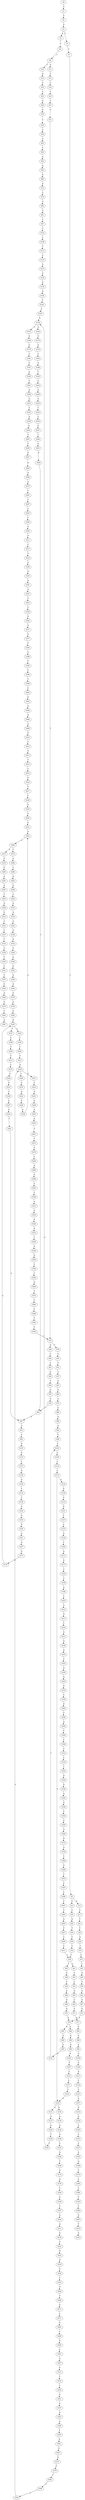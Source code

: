 strict digraph  {
	S0 -> S1 [ label = C ];
	S1 -> S2 [ label = C ];
	S2 -> S3 [ label = C ];
	S3 -> S4 [ label = A ];
	S3 -> S5 [ label = T ];
	S4 -> S6 [ label = T ];
	S5 -> S7 [ label = T ];
	S6 -> S8 [ label = C ];
	S7 -> S9 [ label = C ];
	S8 -> S10 [ label = T ];
	S8 -> S11 [ label = G ];
	S9 -> S12 [ label = C ];
	S9 -> S13 [ label = G ];
	S10 -> S14 [ label = G ];
	S11 -> S15 [ label = T ];
	S12 -> S16 [ label = T ];
	S13 -> S17 [ label = A ];
	S14 -> S18 [ label = C ];
	S15 -> S19 [ label = C ];
	S16 -> S20 [ label = G ];
	S17 -> S21 [ label = T ];
	S18 -> S22 [ label = C ];
	S19 -> S23 [ label = C ];
	S20 -> S24 [ label = T ];
	S21 -> S25 [ label = C ];
	S22 -> S26 [ label = A ];
	S23 -> S27 [ label = T ];
	S24 -> S28 [ label = C ];
	S25 -> S29 [ label = G ];
	S26 -> S30 [ label = G ];
	S27 -> S31 [ label = C ];
	S28 -> S32 [ label = C ];
	S29 -> S33 [ label = T ];
	S30 -> S34 [ label = T ];
	S31 -> S35 [ label = T ];
	S32 -> S36 [ label = T ];
	S33 -> S37 [ label = T ];
	S34 -> S38 [ label = C ];
	S35 -> S39 [ label = T ];
	S35 -> S40 [ label = G ];
	S36 -> S41 [ label = A ];
	S36 -> S42 [ label = T ];
	S37 -> S43 [ label = T ];
	S38 -> S44 [ label = G ];
	S39 -> S45 [ label = C ];
	S40 -> S46 [ label = T ];
	S41 -> S47 [ label = C ];
	S42 -> S48 [ label = G ];
	S43 -> S49 [ label = G ];
	S44 -> S50 [ label = T ];
	S45 -> S51 [ label = T ];
	S46 -> S52 [ label = C ];
	S47 -> S53 [ label = T ];
	S48 -> S54 [ label = T ];
	S49 -> S55 [ label = T ];
	S50 -> S56 [ label = A ];
	S51 -> S57 [ label = C ];
	S52 -> S58 [ label = G ];
	S53 -> S59 [ label = A ];
	S54 -> S60 [ label = A ];
	S55 -> S61 [ label = A ];
	S56 -> S62 [ label = A ];
	S57 -> S63 [ label = G ];
	S58 -> S64 [ label = T ];
	S59 -> S65 [ label = C ];
	S60 -> S66 [ label = G ];
	S61 -> S67 [ label = G ];
	S62 -> S68 [ label = G ];
	S63 -> S69 [ label = G ];
	S64 -> S70 [ label = G ];
	S65 -> S71 [ label = C ];
	S66 -> S72 [ label = G ];
	S67 -> S73 [ label = G ];
	S68 -> S74 [ label = A ];
	S69 -> S75 [ label = A ];
	S70 -> S76 [ label = G ];
	S71 -> S77 [ label = A ];
	S72 -> S78 [ label = A ];
	S73 -> S78 [ label = A ];
	S74 -> S79 [ label = C ];
	S75 -> S80 [ label = G ];
	S76 -> S81 [ label = T ];
	S77 -> S82 [ label = G ];
	S78 -> S83 [ label = G ];
	S78 -> S84 [ label = A ];
	S79 -> S85 [ label = G ];
	S80 -> S86 [ label = A ];
	S81 -> S87 [ label = A ];
	S82 -> S88 [ label = G ];
	S83 -> S89 [ label = A ];
	S84 -> S90 [ label = A ];
	S85 -> S91 [ label = G ];
	S86 -> S92 [ label = G ];
	S87 -> S93 [ label = C ];
	S88 -> S94 [ label = A ];
	S89 -> S95 [ label = G ];
	S90 -> S96 [ label = G ];
	S91 -> S97 [ label = C ];
	S92 -> S98 [ label = G ];
	S93 -> S99 [ label = C ];
	S94 -> S100 [ label = G ];
	S95 -> S101 [ label = G ];
	S96 -> S102 [ label = G ];
	S97 -> S103 [ label = T ];
	S98 -> S104 [ label = T ];
	S99 -> S105 [ label = G ];
	S100 -> S106 [ label = A ];
	S101 -> S104 [ label = T ];
	S102 -> S107 [ label = T ];
	S103 -> S108 [ label = C ];
	S104 -> S109 [ label = C ];
	S105 -> S110 [ label = G ];
	S106 -> S111 [ label = G ];
	S107 -> S112 [ label = C ];
	S108 -> S113 [ label = T ];
	S109 -> S114 [ label = C ];
	S110 -> S115 [ label = T ];
	S111 -> S116 [ label = T ];
	S112 -> S117 [ label = C ];
	S113 -> S118 [ label = C ];
	S114 -> S119 [ label = C ];
	S115 -> S120 [ label = G ];
	S116 -> S121 [ label = C ];
	S117 -> S122 [ label = C ];
	S118 -> S123 [ label = G ];
	S119 -> S124 [ label = A ];
	S119 -> S125 [ label = G ];
	S120 -> S126 [ label = G ];
	S121 -> S127 [ label = A ];
	S122 -> S125 [ label = G ];
	S123 -> S128 [ label = A ];
	S124 -> S129 [ label = G ];
	S125 -> S130 [ label = G ];
	S125 -> S131 [ label = A ];
	S126 -> S132 [ label = T ];
	S127 -> S133 [ label = G ];
	S128 -> S134 [ label = A ];
	S129 -> S135 [ label = A ];
	S130 -> S136 [ label = A ];
	S131 -> S137 [ label = A ];
	S132 -> S138 [ label = T ];
	S133 -> S139 [ label = G ];
	S134 -> S140 [ label = G ];
	S135 -> S141 [ label = G ];
	S136 -> S142 [ label = G ];
	S137 -> S143 [ label = G ];
	S138 -> S144 [ label = A ];
	S139 -> S145 [ label = A ];
	S140 -> S146 [ label = T ];
	S141 -> S147 [ label = C ];
	S142 -> S148 [ label = G ];
	S143 -> S149 [ label = T ];
	S144 -> S150 [ label = G ];
	S145 -> S151 [ label = C ];
	S146 -> S152 [ label = C ];
	S147 -> S153 [ label = C ];
	S148 -> S154 [ label = C ];
	S149 -> S155 [ label = C ];
	S150 -> S156 [ label = A ];
	S151 -> S157 [ label = C ];
	S152 -> S158 [ label = G ];
	S153 -> S159 [ label = A ];
	S154 -> S160 [ label = G ];
	S155 -> S158 [ label = G ];
	S156 -> S161 [ label = A ];
	S157 -> S162 [ label = A ];
	S158 -> S163 [ label = C ];
	S158 -> S164 [ label = A ];
	S159 -> S165 [ label = C ];
	S160 -> S166 [ label = T ];
	S161 -> S167 [ label = G ];
	S162 -> S168 [ label = G ];
	S163 -> S169 [ label = G ];
	S164 -> S170 [ label = G ];
	S165 -> S171 [ label = G ];
	S166 -> S172 [ label = G ];
	S167 -> S173 [ label = G ];
	S168 -> S174 [ label = T ];
	S169 -> S175 [ label = G ];
	S170 -> S176 [ label = G ];
	S171 -> S177 [ label = G ];
	S172 -> S178 [ label = G ];
	S173 -> S179 [ label = G ];
	S174 -> S180 [ label = C ];
	S175 -> S181 [ label = C ];
	S176 -> S182 [ label = T ];
	S177 -> S183 [ label = T ];
	S178 -> S184 [ label = T ];
	S179 -> S185 [ label = G ];
	S180 -> S186 [ label = T ];
	S181 -> S187 [ label = T ];
	S182 -> S188 [ label = A ];
	S183 -> S189 [ label = T ];
	S184 -> S190 [ label = A ];
	S185 -> S191 [ label = T ];
	S185 -> S192 [ label = G ];
	S186 -> S193 [ label = C ];
	S187 -> S194 [ label = A ];
	S188 -> S195 [ label = T ];
	S189 -> S196 [ label = A ];
	S190 -> S197 [ label = T ];
	S191 -> S198 [ label = C ];
	S192 -> S199 [ label = T ];
	S193 -> S200 [ label = T ];
	S194 -> S201 [ label = T ];
	S195 -> S202 [ label = A ];
	S196 -> S203 [ label = C ];
	S197 -> S204 [ label = G ];
	S198 -> S205 [ label = T ];
	S199 -> S206 [ label = C ];
	S200 -> S207 [ label = G ];
	S201 -> S208 [ label = A ];
	S202 -> S209 [ label = A ];
	S203 -> S210 [ label = T ];
	S204 -> S211 [ label = A ];
	S205 -> S212 [ label = C ];
	S206 -> S213 [ label = C ];
	S207 -> S214 [ label = T ];
	S208 -> S215 [ label = G ];
	S209 -> S216 [ label = G ];
	S210 -> S217 [ label = G ];
	S211 -> S218 [ label = G ];
	S212 -> S219 [ label = T ];
	S213 -> S220 [ label = G ];
	S214 -> S221 [ label = A ];
	S215 -> S222 [ label = T ];
	S216 -> S223 [ label = T ];
	S217 -> S224 [ label = C ];
	S218 -> S225 [ label = C ];
	S219 -> S226 [ label = C ];
	S220 -> S227 [ label = C ];
	S220 -> S228 [ label = T ];
	S222 -> S229 [ label = A ];
	S223 -> S230 [ label = C ];
	S224 -> S231 [ label = A ];
	S225 -> S232 [ label = G ];
	S226 -> S233 [ label = G ];
	S227 -> S234 [ label = C ];
	S228 -> S235 [ label = C ];
	S229 -> S236 [ label = G ];
	S230 -> S237 [ label = G ];
	S231 -> S238 [ label = G ];
	S232 -> S239 [ label = G ];
	S233 -> S240 [ label = T ];
	S234 -> S241 [ label = G ];
	S235 -> S242 [ label = G ];
	S236 -> S243 [ label = C ];
	S237 -> S244 [ label = T ];
	S238 -> S245 [ label = A ];
	S239 -> S246 [ label = T ];
	S240 -> S247 [ label = G ];
	S241 -> S248 [ label = G ];
	S242 -> S249 [ label = G ];
	S243 -> S250 [ label = C ];
	S244 -> S251 [ label = G ];
	S245 -> S252 [ label = C ];
	S246 -> S253 [ label = C ];
	S247 -> S254 [ label = G ];
	S248 -> S255 [ label = A ];
	S249 -> S256 [ label = A ];
	S250 -> S257 [ label = G ];
	S251 -> S258 [ label = G ];
	S252 -> S259 [ label = G ];
	S253 -> S260 [ label = G ];
	S254 -> S261 [ label = T ];
	S255 -> S262 [ label = A ];
	S256 -> S263 [ label = A ];
	S257 -> S264 [ label = A ];
	S258 -> S81 [ label = T ];
	S259 -> S265 [ label = G ];
	S260 -> S266 [ label = C ];
	S261 -> S87 [ label = A ];
	S262 -> S267 [ label = C ];
	S263 -> S268 [ label = C ];
	S264 -> S269 [ label = A ];
	S265 -> S270 [ label = A ];
	S266 -> S271 [ label = A ];
	S267 -> S272 [ label = T ];
	S268 -> S273 [ label = A ];
	S268 -> S274 [ label = T ];
	S269 -> S275 [ label = A ];
	S270 -> S276 [ label = C ];
	S271 -> S277 [ label = C ];
	S272 -> S278 [ label = G ];
	S273 -> S279 [ label = G ];
	S274 -> S280 [ label = A ];
	S275 -> S281 [ label = C ];
	S276 -> S282 [ label = A ];
	S277 -> S283 [ label = G ];
	S278 -> S284 [ label = C ];
	S279 -> S285 [ label = G ];
	S280 -> S286 [ label = C ];
	S281 -> S287 [ label = C ];
	S282 -> S288 [ label = C ];
	S283 -> S289 [ label = C ];
	S284 -> S290 [ label = A ];
	S285 -> S291 [ label = A ];
	S286 -> S292 [ label = A ];
	S287 -> S293 [ label = C ];
	S288 -> S294 [ label = A ];
	S289 -> S295 [ label = G ];
	S290 -> S296 [ label = A ];
	S291 -> S297 [ label = A ];
	S292 -> S298 [ label = A ];
	S293 -> S299 [ label = C ];
	S294 -> S300 [ label = C ];
	S295 -> S301 [ label = C ];
	S296 -> S302 [ label = C ];
	S297 -> S303 [ label = T ];
	S298 -> S304 [ label = C ];
	S299 -> S305 [ label = G ];
	S300 -> S306 [ label = C ];
	S301 -> S307 [ label = G ];
	S302 -> S308 [ label = C ];
	S303 -> S309 [ label = A ];
	S304 -> S310 [ label = G ];
	S305 -> S311 [ label = A ];
	S306 -> S312 [ label = T ];
	S307 -> S313 [ label = G ];
	S308 -> S314 [ label = A ];
	S309 -> S315 [ label = G ];
	S310 -> S316 [ label = A ];
	S311 -> S317 [ label = C ];
	S312 -> S318 [ label = C ];
	S313 -> S319 [ label = C ];
	S314 -> S320 [ label = G ];
	S315 -> S321 [ label = T ];
	S316 -> S322 [ label = A ];
	S317 -> S323 [ label = T ];
	S318 -> S324 [ label = T ];
	S319 -> S325 [ label = T ];
	S320 -> S326 [ label = A ];
	S321 -> S327 [ label = C ];
	S322 -> S328 [ label = A ];
	S323 -> S329 [ label = A ];
	S324 -> S330 [ label = A ];
	S325 -> S331 [ label = G ];
	S326 -> S332 [ label = A ];
	S327 -> S333 [ label = T ];
	S328 -> S334 [ label = A ];
	S329 -> S335 [ label = G ];
	S330 -> S336 [ label = G ];
	S331 -> S337 [ label = G ];
	S332 -> S338 [ label = C ];
	S333 -> S339 [ label = C ];
	S334 -> S340 [ label = C ];
	S335 -> S341 [ label = A ];
	S336 -> S342 [ label = A ];
	S337 -> S343 [ label = A ];
	S338 -> S344 [ label = A ];
	S339 -> S345 [ label = T ];
	S340 -> S346 [ label = A ];
	S341 -> S347 [ label = A ];
	S342 -> S348 [ label = A ];
	S343 -> S349 [ label = A ];
	S344 -> S350 [ label = G ];
	S345 -> S351 [ label = C ];
	S346 -> S352 [ label = G ];
	S347 -> S353 [ label = T ];
	S348 -> S354 [ label = C ];
	S349 -> S355 [ label = T ];
	S350 -> S356 [ label = C ];
	S351 -> S357 [ label = T ];
	S352 -> S358 [ label = A ];
	S353 -> S359 [ label = C ];
	S354 -> S360 [ label = G ];
	S355 -> S361 [ label = G ];
	S356 -> S362 [ label = C ];
	S357 -> S363 [ label = G ];
	S358 -> S364 [ label = A ];
	S359 -> S365 [ label = G ];
	S360 -> S366 [ label = A ];
	S361 -> S367 [ label = G ];
	S362 -> S368 [ label = G ];
	S363 -> S369 [ label = A ];
	S364 -> S370 [ label = G ];
	S365 -> S371 [ label = G ];
	S366 -> S372 [ label = G ];
	S367 -> S373 [ label = G ];
	S368 -> S374 [ label = T ];
	S369 -> S375 [ label = G ];
	S370 -> S376 [ label = G ];
	S371 -> S377 [ label = G ];
	S372 -> S378 [ label = G ];
	S373 -> S379 [ label = G ];
	S374 -> S380 [ label = C ];
	S375 -> S381 [ label = T ];
	S376 -> S382 [ label = G ];
	S377 -> S383 [ label = T ];
	S378 -> S384 [ label = T ];
	S379 -> S385 [ label = T ];
	S380 -> S386 [ label = C ];
	S381 -> S387 [ label = A ];
	S382 -> S185 [ label = G ];
	S383 -> S388 [ label = A ];
	S384 -> S389 [ label = G ];
	S385 -> S390 [ label = C ];
	S386 -> S391 [ label = T ];
	S388 -> S392 [ label = T ];
	S389 -> S393 [ label = T ];
	S390 -> S394 [ label = C ];
	S391 -> S395 [ label = C ];
	S392 -> S396 [ label = C ];
	S393 -> S397 [ label = C ];
	S394 -> S220 [ label = G ];
	S395 -> S35 [ label = T ];
	S396 -> S398 [ label = C ];
	S397 -> S399 [ label = C ];
	S398 -> S400 [ label = C ];
	S399 -> S401 [ label = C ];
	S400 -> S402 [ label = G ];
	S401 -> S403 [ label = T ];
	S402 -> S404 [ label = A ];
	S403 -> S405 [ label = G ];
	S404 -> S406 [ label = A ];
	S405 -> S407 [ label = T ];
	S406 -> S408 [ label = A ];
	S407 -> S409 [ label = C ];
	S408 -> S410 [ label = G ];
	S409 -> S411 [ label = C ];
	S410 -> S412 [ label = T ];
	S411 -> S36 [ label = T ];
	S412 -> S413 [ label = G ];
	S413 -> S414 [ label = T ];
	S414 -> S415 [ label = C ];
	S415 -> S416 [ label = G ];
	S416 -> S417 [ label = T ];
	S417 -> S418 [ label = C ];
	S418 -> S419 [ label = G ];
	S419 -> S420 [ label = G ];
	S420 -> S421 [ label = A ];
	S421 -> S263 [ label = A ];
}
